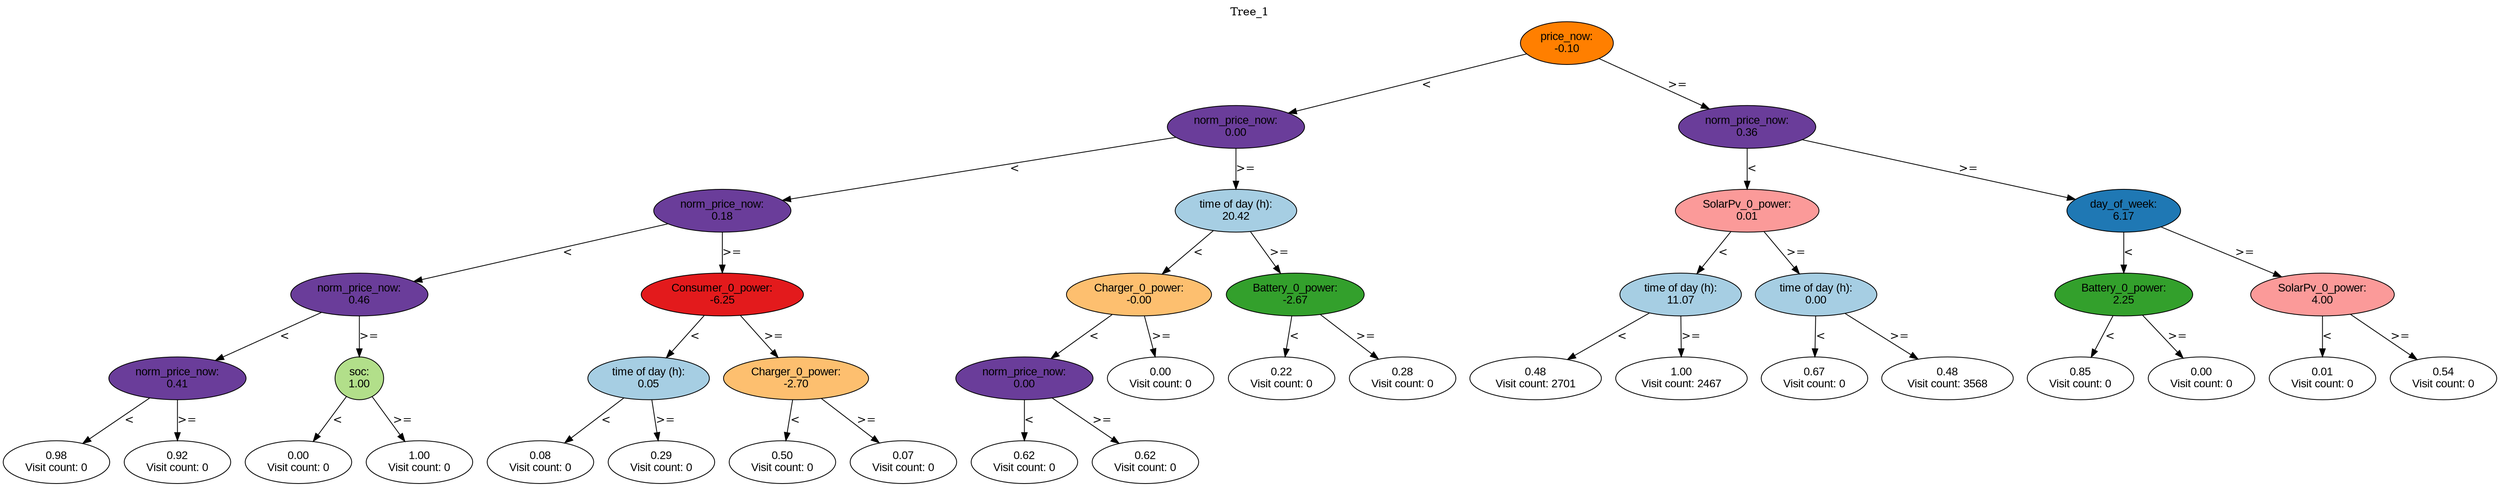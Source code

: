 digraph BST {
    node [fontname="Arial" style=filled colorscheme=paired12];
    0 [ label = "price_now:
-0.10" fillcolor=8];
    1 [ label = "norm_price_now:
0.00" fillcolor=10];
    2 [ label = "norm_price_now:
0.18" fillcolor=10];
    3 [ label = "norm_price_now:
0.46" fillcolor=10];
    4 [ label = "norm_price_now:
0.41" fillcolor=10];
    5 [ label = "0.98
Visit count: 0" fillcolor=white];
    6 [ label = "0.92
Visit count: 0" fillcolor=white];
    7 [ label = "soc:
1.00" fillcolor=3];
    8 [ label = "0.00
Visit count: 0" fillcolor=white];
    9 [ label = "1.00
Visit count: 0" fillcolor=white];
    10 [ label = "Consumer_0_power:
-6.25" fillcolor=6];
    11 [ label = "time of day (h):
0.05" fillcolor=1];
    12 [ label = "0.08
Visit count: 0" fillcolor=white];
    13 [ label = "0.29
Visit count: 0" fillcolor=white];
    14 [ label = "Charger_0_power:
-2.70" fillcolor=7];
    15 [ label = "0.50
Visit count: 0" fillcolor=white];
    16 [ label = "0.07
Visit count: 0" fillcolor=white];
    17 [ label = "time of day (h):
20.42" fillcolor=1];
    18 [ label = "Charger_0_power:
-0.00" fillcolor=7];
    19 [ label = "norm_price_now:
0.00" fillcolor=10];
    20 [ label = "0.62
Visit count: 0" fillcolor=white];
    21 [ label = "0.62
Visit count: 0" fillcolor=white];
    22 [ label = "0.00
Visit count: 0" fillcolor=white];
    23 [ label = "Battery_0_power:
-2.67" fillcolor=4];
    24 [ label = "0.22
Visit count: 0" fillcolor=white];
    25 [ label = "0.28
Visit count: 0" fillcolor=white];
    26 [ label = "norm_price_now:
0.36" fillcolor=10];
    27 [ label = "SolarPv_0_power:
0.01" fillcolor=5];
    28 [ label = "time of day (h):
11.07" fillcolor=1];
    29 [ label = "0.48
Visit count: 2701" fillcolor=white];
    30 [ label = "1.00
Visit count: 2467" fillcolor=white];
    31 [ label = "time of day (h):
0.00" fillcolor=1];
    32 [ label = "0.67
Visit count: 0" fillcolor=white];
    33 [ label = "0.48
Visit count: 3568" fillcolor=white];
    34 [ label = "day_of_week:
6.17" fillcolor=2];
    35 [ label = "Battery_0_power:
2.25" fillcolor=4];
    36 [ label = "0.85
Visit count: 0" fillcolor=white];
    37 [ label = "0.00
Visit count: 0" fillcolor=white];
    38 [ label = "SolarPv_0_power:
4.00" fillcolor=5];
    39 [ label = "0.01
Visit count: 0" fillcolor=white];
    40 [ label = "0.54
Visit count: 0" fillcolor=white];

    0  -> 1[ label = "<"];
    0  -> 26[ label = ">="];
    1  -> 2[ label = "<"];
    1  -> 17[ label = ">="];
    2  -> 3[ label = "<"];
    2  -> 10[ label = ">="];
    3  -> 4[ label = "<"];
    3  -> 7[ label = ">="];
    4  -> 5[ label = "<"];
    4  -> 6[ label = ">="];
    7  -> 8[ label = "<"];
    7  -> 9[ label = ">="];
    10  -> 11[ label = "<"];
    10  -> 14[ label = ">="];
    11  -> 12[ label = "<"];
    11  -> 13[ label = ">="];
    14  -> 15[ label = "<"];
    14  -> 16[ label = ">="];
    17  -> 18[ label = "<"];
    17  -> 23[ label = ">="];
    18  -> 19[ label = "<"];
    18  -> 22[ label = ">="];
    19  -> 20[ label = "<"];
    19  -> 21[ label = ">="];
    23  -> 24[ label = "<"];
    23  -> 25[ label = ">="];
    26  -> 27[ label = "<"];
    26  -> 34[ label = ">="];
    27  -> 28[ label = "<"];
    27  -> 31[ label = ">="];
    28  -> 29[ label = "<"];
    28  -> 30[ label = ">="];
    31  -> 32[ label = "<"];
    31  -> 33[ label = ">="];
    34  -> 35[ label = "<"];
    34  -> 38[ label = ">="];
    35  -> 36[ label = "<"];
    35  -> 37[ label = ">="];
    38  -> 39[ label = "<"];
    38  -> 40[ label = ">="];

    labelloc="t";
    label="Tree_1";
}